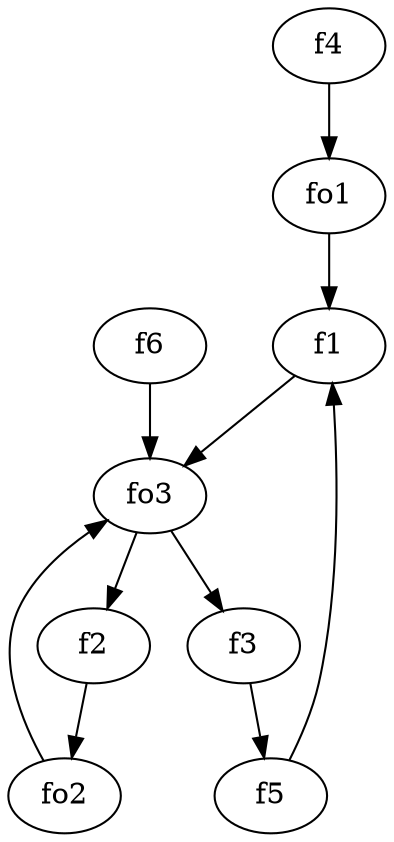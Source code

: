 strict digraph  {
f1;
f2;
f3;
f4;
f5;
f6;
fo1;
fo2;
fo3;
f1 -> fo3  [weight=2];
f2 -> fo2  [weight=2];
f3 -> f5  [weight=2];
f4 -> fo1  [weight=2];
f5 -> f1  [weight=2];
f6 -> fo3  [weight=2];
fo1 -> f1  [weight=2];
fo2 -> fo3  [weight=2];
fo3 -> f2  [weight=2];
fo3 -> f3  [weight=2];
}
